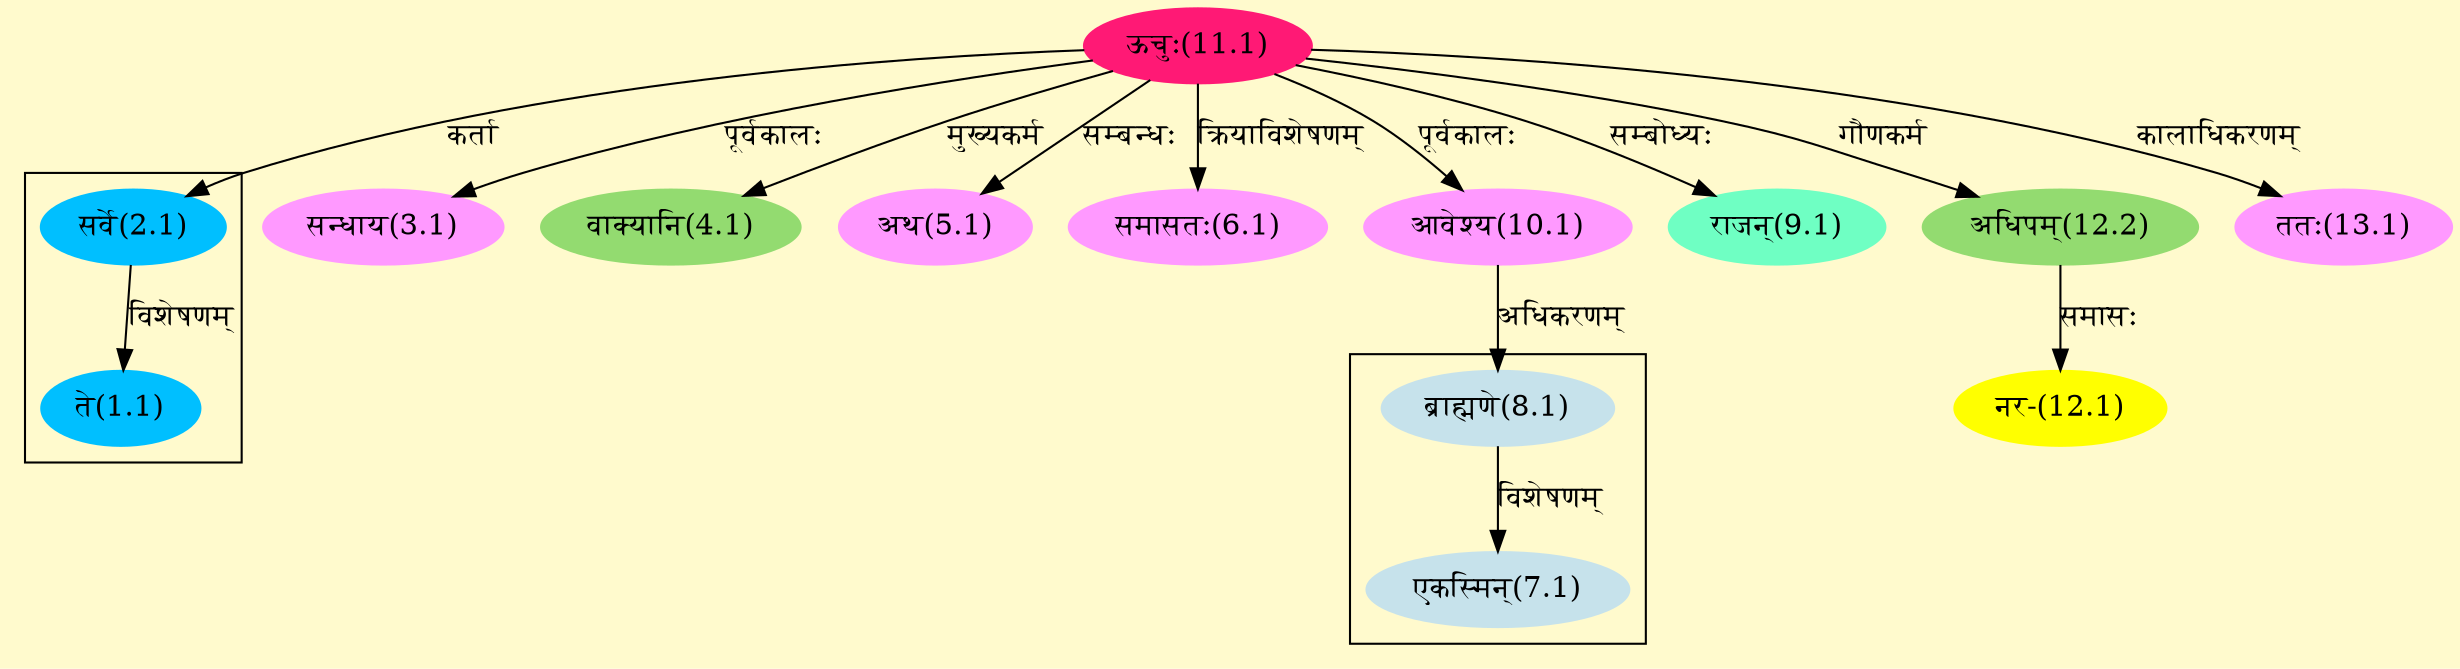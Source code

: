 digraph G{
rankdir=BT;
 compound=true;
 bgcolor="lemonchiffon1";

subgraph cluster_1{
Node1_1 [style=filled, color="#00BFFF" label = "ते(1.1)"]
Node2_1 [style=filled, color="#00BFFF" label = "सर्वे(2.1)"]

}

subgraph cluster_2{
Node7_1 [style=filled, color="#C6E2EB" label = "एकस्मिन्(7.1)"]
Node8_1 [style=filled, color="#C6E2EB" label = "ब्राह्मणे(8.1)"]

}
Node2_1 [style=filled, color="#00BFFF" label = "सर्वे(2.1)"]
Node11_1 [style=filled, color="#FF1975" label = "ऊचुः(11.1)"]
Node3_1 [style=filled, color="#FF99FF" label = "सन्धाय(3.1)"]
Node4_1 [style=filled, color="#93DB70" label = "वाक्यानि(4.1)"]
Node5_1 [style=filled, color="#FF99FF" label = "अथ(5.1)"]
Node6_1 [style=filled, color="#FF99FF" label = "समासतः(6.1)"]
Node8_1 [style=filled, color="#C6E2EB" label = "ब्राह्मणे(8.1)"]
Node10_1 [style=filled, color="#FF99FF" label = "आवेश्य(10.1)"]
Node9_1 [style=filled, color="#6FFFC3" label = "राजन्(9.1)"]
Node [style=filled, color="" label = "()"]
Node12_1 [style=filled, color="#FFFF00" label = "नर-(12.1)"]
Node12_2 [style=filled, color="#93DB70" label = "अधिपम्(12.2)"]
Node13_1 [style=filled, color="#FF99FF" label = "ततः(13.1)"]
/* Start of Relations section */

Node1_1 -> Node2_1 [  label="विशेषणम्"  dir="back" ]
Node2_1 -> Node11_1 [  label="कर्ता"  dir="back" ]
Node3_1 -> Node11_1 [  label="पूर्वकालः"  dir="back" ]
Node4_1 -> Node11_1 [  label="मुख्यकर्म"  dir="back" ]
Node5_1 -> Node11_1 [  label="सम्बन्धः"  dir="back" ]
Node6_1 -> Node11_1 [  label="क्रियाविशेषणम्"  dir="back" ]
Node7_1 -> Node8_1 [  label="विशेषणम्"  dir="back" ]
Node8_1 -> Node10_1 [  label="अधिकरणम्"  dir="back" ]
Node9_1 -> Node11_1 [  label="सम्बोध्यः"  dir="back" ]
Node10_1 -> Node11_1 [  label="पूर्वकालः"  dir="back" ]
Node12_1 -> Node12_2 [  label="समासः"  dir="back" ]
Node12_2 -> Node11_1 [  label="गौणकर्म"  dir="back" ]
Node13_1 -> Node11_1 [  label="कालाधिकरणम्"  dir="back" ]
}

